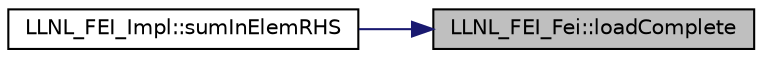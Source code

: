 digraph "LLNL_FEI_Fei::loadComplete"
{
 // LATEX_PDF_SIZE
  edge [fontname="Helvetica",fontsize="10",labelfontname="Helvetica",labelfontsize="10"];
  node [fontname="Helvetica",fontsize="10",shape=record];
  rankdir="RL";
  Node1 [label="LLNL_FEI_Fei::loadComplete",height=0.2,width=0.4,color="black", fillcolor="grey75", style="filled", fontcolor="black",tooltip=" "];
  Node1 -> Node2 [dir="back",color="midnightblue",fontsize="10",style="solid",fontname="Helvetica"];
  Node2 [label="LLNL_FEI_Impl::sumInElemRHS",height=0.2,width=0.4,color="black", fillcolor="white", style="filled",URL="$class_l_l_n_l___f_e_i___impl.html#ae75ca43df261fcc416b2d5bca34c4c46",tooltip=" "];
}
